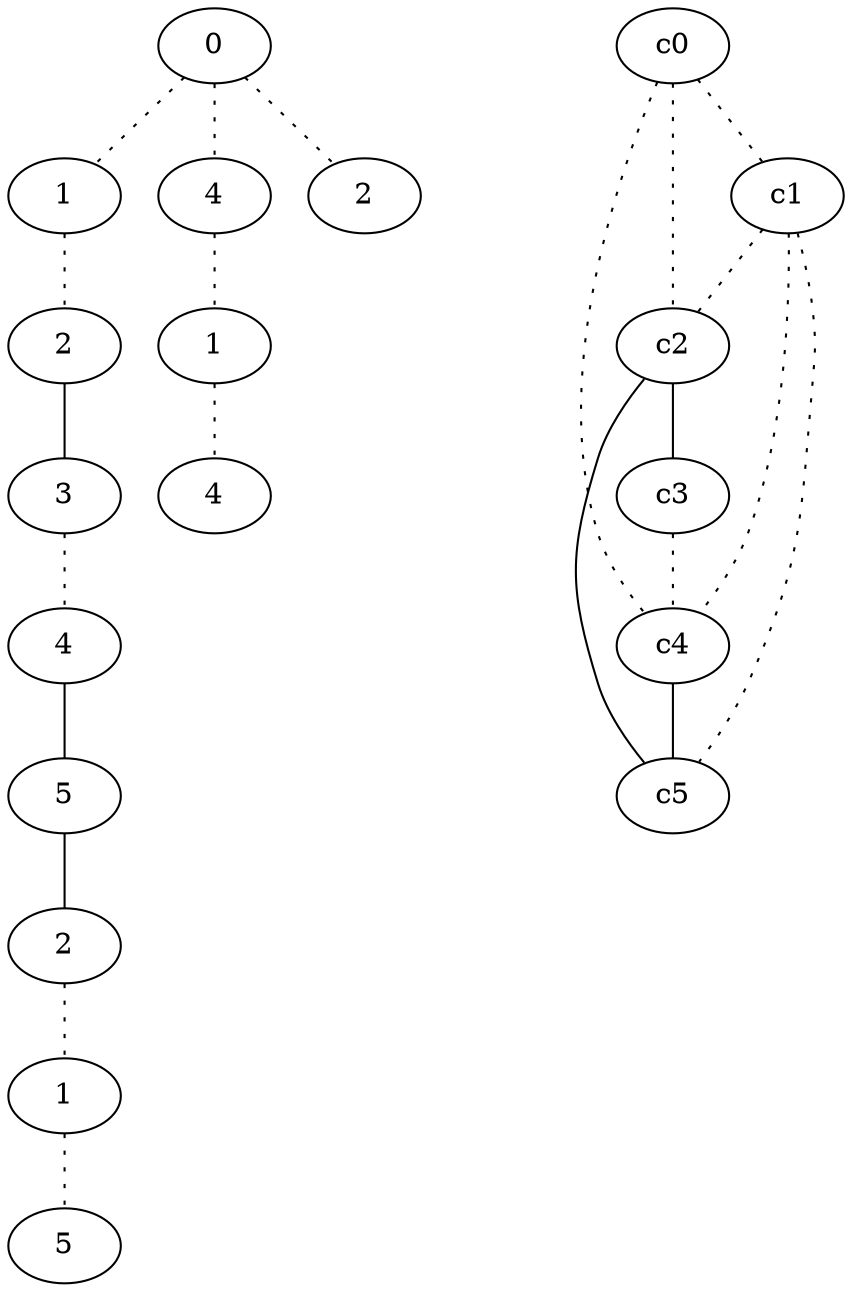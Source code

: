 graph {
a0[label=0];
a1[label=1];
a2[label=2];
a3[label=3];
a4[label=4];
a5[label=5];
a6[label=2];
a7[label=1];
a8[label=5];
a9[label=4];
a10[label=1];
a11[label=4];
a12[label=2];
a0 -- a1 [style=dotted];
a0 -- a9 [style=dotted];
a0 -- a12 [style=dotted];
a1 -- a2 [style=dotted];
a2 -- a3;
a3 -- a4 [style=dotted];
a4 -- a5;
a5 -- a6;
a6 -- a7 [style=dotted];
a7 -- a8 [style=dotted];
a9 -- a10 [style=dotted];
a10 -- a11 [style=dotted];
c0 -- c1 [style=dotted];
c0 -- c2 [style=dotted];
c0 -- c4 [style=dotted];
c1 -- c2 [style=dotted];
c1 -- c4 [style=dotted];
c1 -- c5 [style=dotted];
c2 -- c3;
c2 -- c5;
c3 -- c4 [style=dotted];
c4 -- c5;
}
